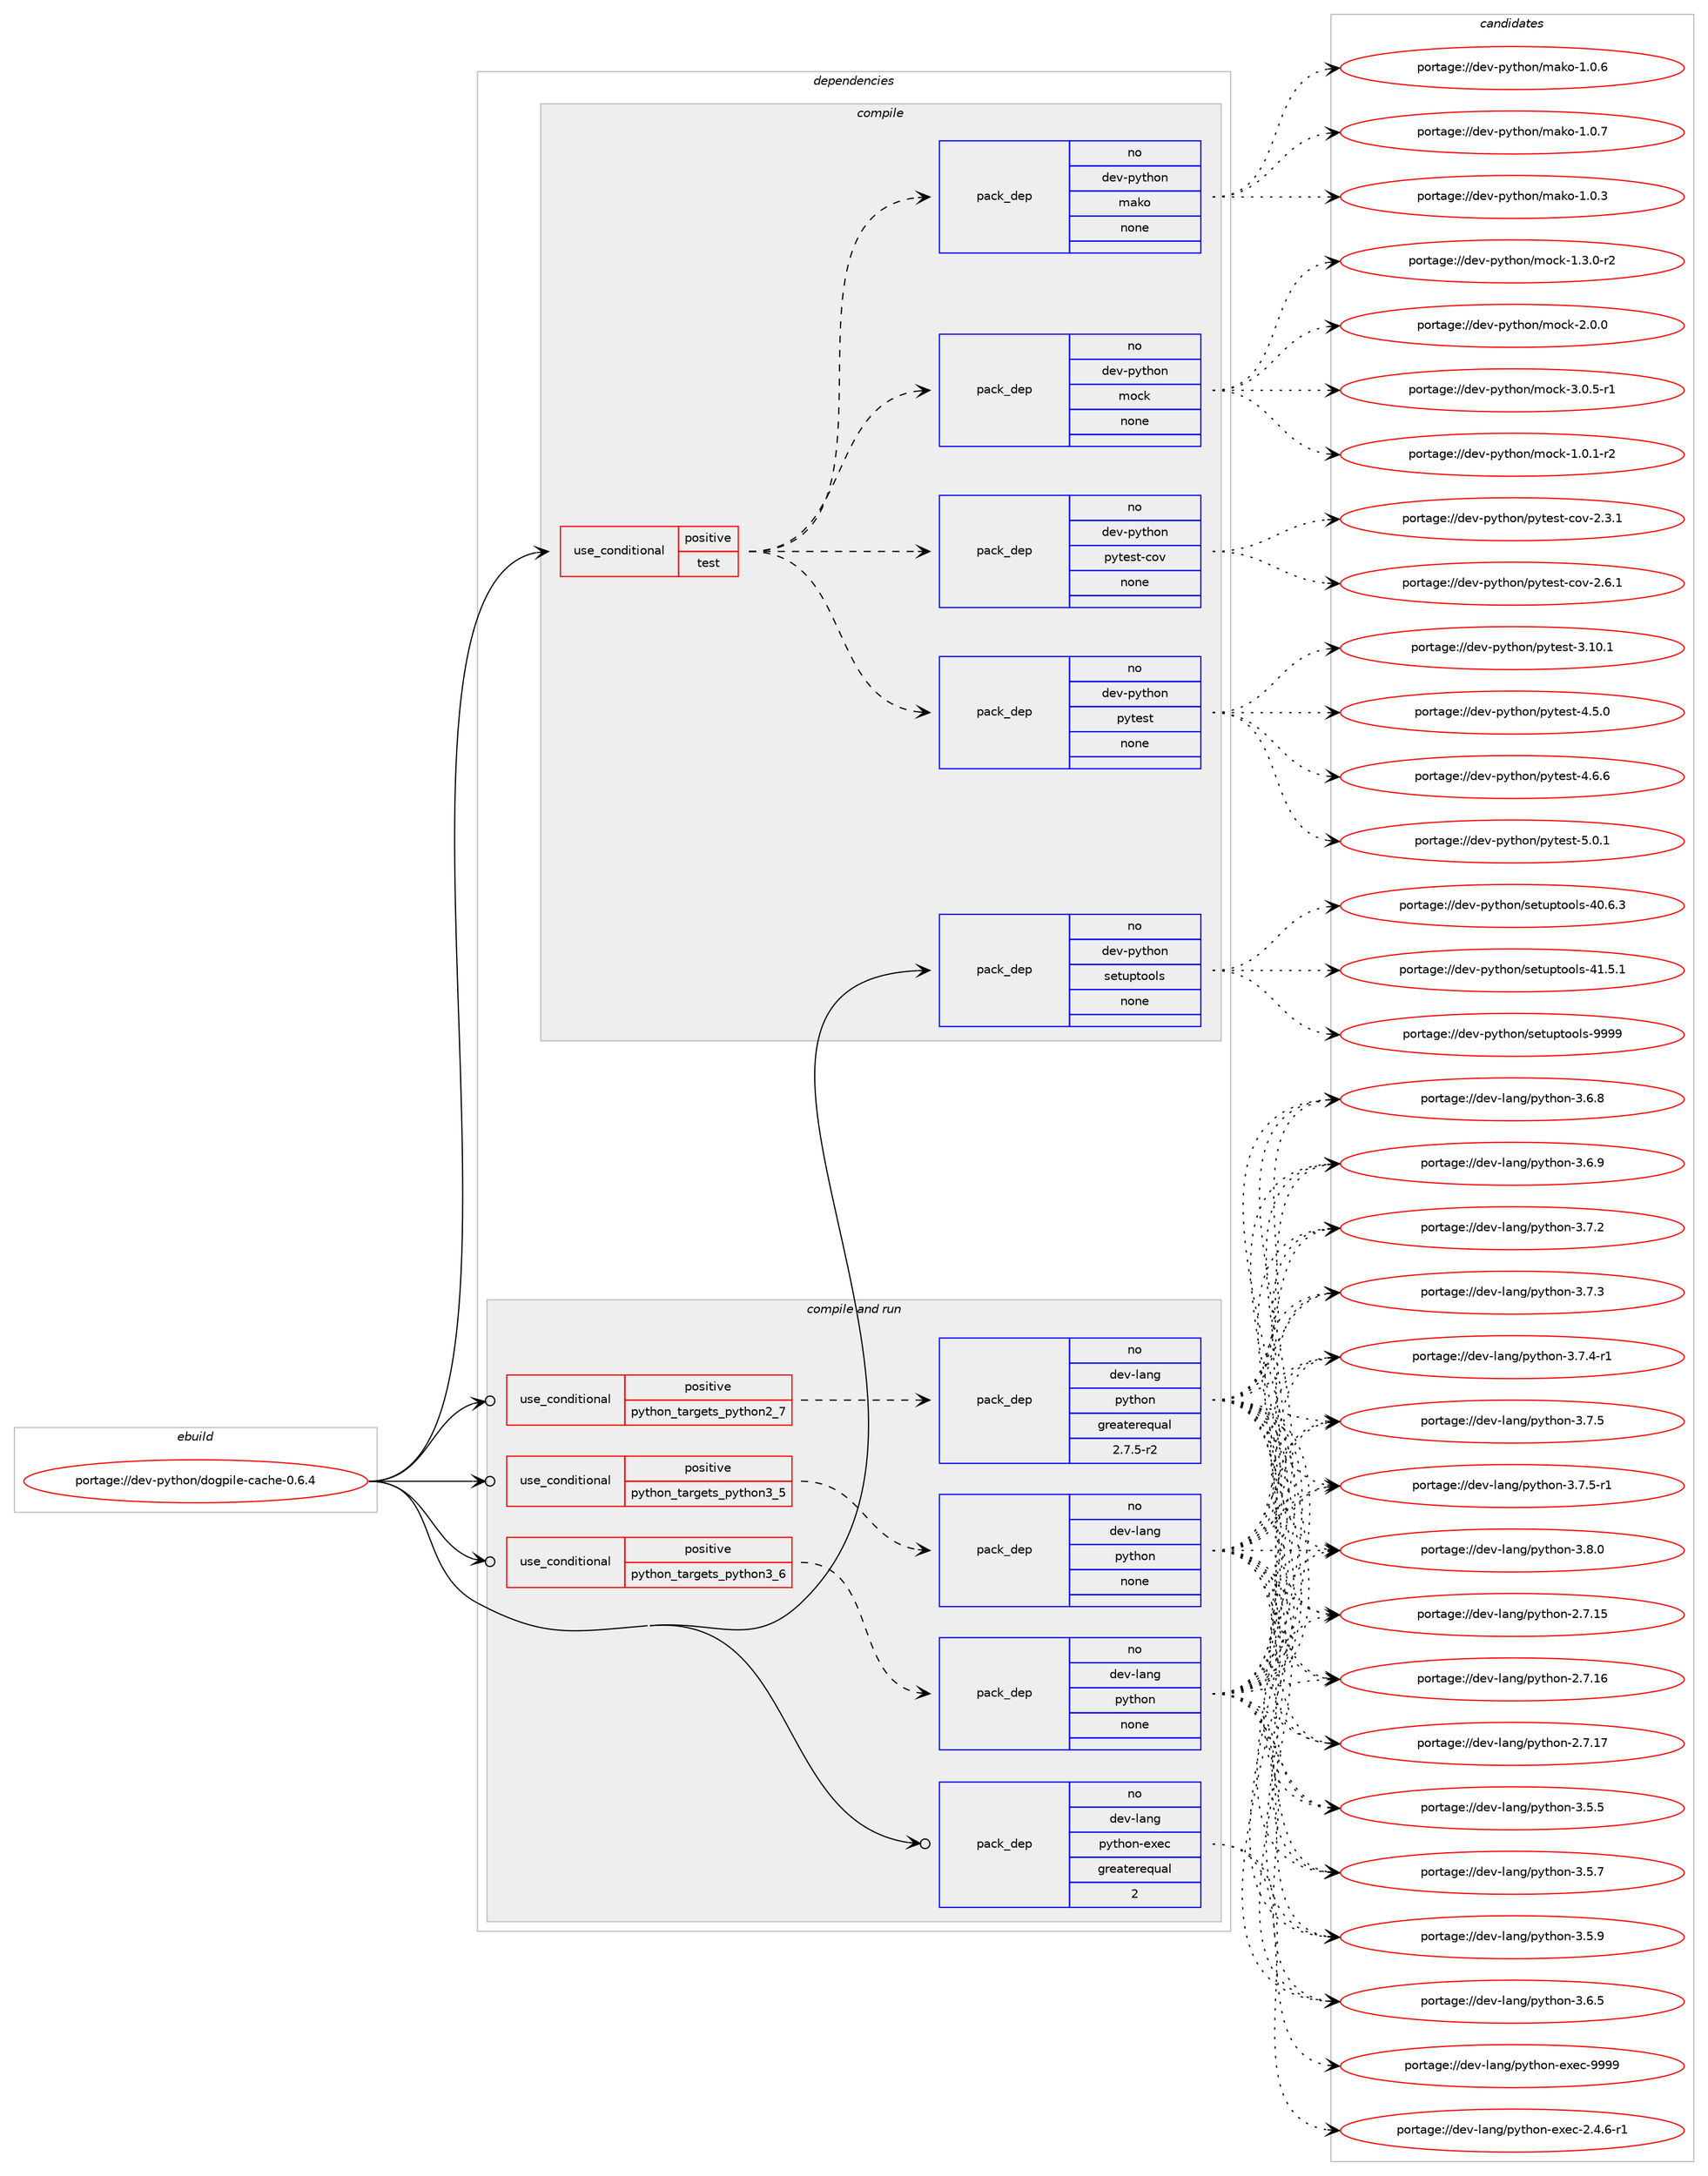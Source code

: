 digraph prolog {

# *************
# Graph options
# *************

newrank=true;
concentrate=true;
compound=true;
graph [rankdir=LR,fontname=Helvetica,fontsize=10,ranksep=1.5];#, ranksep=2.5, nodesep=0.2];
edge  [arrowhead=vee];
node  [fontname=Helvetica,fontsize=10];

# **********
# The ebuild
# **********

subgraph cluster_leftcol {
color=gray;
rank=same;
label=<<i>ebuild</i>>;
id [label="portage://dev-python/dogpile-cache-0.6.4", color=red, width=4, href="../dev-python/dogpile-cache-0.6.4.svg"];
}

# ****************
# The dependencies
# ****************

subgraph cluster_midcol {
color=gray;
label=<<i>dependencies</i>>;
subgraph cluster_compile {
fillcolor="#eeeeee";
style=filled;
label=<<i>compile</i>>;
subgraph cond28008 {
dependency137447 [label=<<TABLE BORDER="0" CELLBORDER="1" CELLSPACING="0" CELLPADDING="4"><TR><TD ROWSPAN="3" CELLPADDING="10">use_conditional</TD></TR><TR><TD>positive</TD></TR><TR><TD>test</TD></TR></TABLE>>, shape=none, color=red];
subgraph pack106122 {
dependency137448 [label=<<TABLE BORDER="0" CELLBORDER="1" CELLSPACING="0" CELLPADDING="4" WIDTH="220"><TR><TD ROWSPAN="6" CELLPADDING="30">pack_dep</TD></TR><TR><TD WIDTH="110">no</TD></TR><TR><TD>dev-python</TD></TR><TR><TD>pytest</TD></TR><TR><TD>none</TD></TR><TR><TD></TD></TR></TABLE>>, shape=none, color=blue];
}
dependency137447:e -> dependency137448:w [weight=20,style="dashed",arrowhead="vee"];
subgraph pack106123 {
dependency137449 [label=<<TABLE BORDER="0" CELLBORDER="1" CELLSPACING="0" CELLPADDING="4" WIDTH="220"><TR><TD ROWSPAN="6" CELLPADDING="30">pack_dep</TD></TR><TR><TD WIDTH="110">no</TD></TR><TR><TD>dev-python</TD></TR><TR><TD>pytest-cov</TD></TR><TR><TD>none</TD></TR><TR><TD></TD></TR></TABLE>>, shape=none, color=blue];
}
dependency137447:e -> dependency137449:w [weight=20,style="dashed",arrowhead="vee"];
subgraph pack106124 {
dependency137450 [label=<<TABLE BORDER="0" CELLBORDER="1" CELLSPACING="0" CELLPADDING="4" WIDTH="220"><TR><TD ROWSPAN="6" CELLPADDING="30">pack_dep</TD></TR><TR><TD WIDTH="110">no</TD></TR><TR><TD>dev-python</TD></TR><TR><TD>mock</TD></TR><TR><TD>none</TD></TR><TR><TD></TD></TR></TABLE>>, shape=none, color=blue];
}
dependency137447:e -> dependency137450:w [weight=20,style="dashed",arrowhead="vee"];
subgraph pack106125 {
dependency137451 [label=<<TABLE BORDER="0" CELLBORDER="1" CELLSPACING="0" CELLPADDING="4" WIDTH="220"><TR><TD ROWSPAN="6" CELLPADDING="30">pack_dep</TD></TR><TR><TD WIDTH="110">no</TD></TR><TR><TD>dev-python</TD></TR><TR><TD>mako</TD></TR><TR><TD>none</TD></TR><TR><TD></TD></TR></TABLE>>, shape=none, color=blue];
}
dependency137447:e -> dependency137451:w [weight=20,style="dashed",arrowhead="vee"];
}
id:e -> dependency137447:w [weight=20,style="solid",arrowhead="vee"];
subgraph pack106126 {
dependency137452 [label=<<TABLE BORDER="0" CELLBORDER="1" CELLSPACING="0" CELLPADDING="4" WIDTH="220"><TR><TD ROWSPAN="6" CELLPADDING="30">pack_dep</TD></TR><TR><TD WIDTH="110">no</TD></TR><TR><TD>dev-python</TD></TR><TR><TD>setuptools</TD></TR><TR><TD>none</TD></TR><TR><TD></TD></TR></TABLE>>, shape=none, color=blue];
}
id:e -> dependency137452:w [weight=20,style="solid",arrowhead="vee"];
}
subgraph cluster_compileandrun {
fillcolor="#eeeeee";
style=filled;
label=<<i>compile and run</i>>;
subgraph cond28009 {
dependency137453 [label=<<TABLE BORDER="0" CELLBORDER="1" CELLSPACING="0" CELLPADDING="4"><TR><TD ROWSPAN="3" CELLPADDING="10">use_conditional</TD></TR><TR><TD>positive</TD></TR><TR><TD>python_targets_python2_7</TD></TR></TABLE>>, shape=none, color=red];
subgraph pack106127 {
dependency137454 [label=<<TABLE BORDER="0" CELLBORDER="1" CELLSPACING="0" CELLPADDING="4" WIDTH="220"><TR><TD ROWSPAN="6" CELLPADDING="30">pack_dep</TD></TR><TR><TD WIDTH="110">no</TD></TR><TR><TD>dev-lang</TD></TR><TR><TD>python</TD></TR><TR><TD>greaterequal</TD></TR><TR><TD>2.7.5-r2</TD></TR></TABLE>>, shape=none, color=blue];
}
dependency137453:e -> dependency137454:w [weight=20,style="dashed",arrowhead="vee"];
}
id:e -> dependency137453:w [weight=20,style="solid",arrowhead="odotvee"];
subgraph cond28010 {
dependency137455 [label=<<TABLE BORDER="0" CELLBORDER="1" CELLSPACING="0" CELLPADDING="4"><TR><TD ROWSPAN="3" CELLPADDING="10">use_conditional</TD></TR><TR><TD>positive</TD></TR><TR><TD>python_targets_python3_5</TD></TR></TABLE>>, shape=none, color=red];
subgraph pack106128 {
dependency137456 [label=<<TABLE BORDER="0" CELLBORDER="1" CELLSPACING="0" CELLPADDING="4" WIDTH="220"><TR><TD ROWSPAN="6" CELLPADDING="30">pack_dep</TD></TR><TR><TD WIDTH="110">no</TD></TR><TR><TD>dev-lang</TD></TR><TR><TD>python</TD></TR><TR><TD>none</TD></TR><TR><TD></TD></TR></TABLE>>, shape=none, color=blue];
}
dependency137455:e -> dependency137456:w [weight=20,style="dashed",arrowhead="vee"];
}
id:e -> dependency137455:w [weight=20,style="solid",arrowhead="odotvee"];
subgraph cond28011 {
dependency137457 [label=<<TABLE BORDER="0" CELLBORDER="1" CELLSPACING="0" CELLPADDING="4"><TR><TD ROWSPAN="3" CELLPADDING="10">use_conditional</TD></TR><TR><TD>positive</TD></TR><TR><TD>python_targets_python3_6</TD></TR></TABLE>>, shape=none, color=red];
subgraph pack106129 {
dependency137458 [label=<<TABLE BORDER="0" CELLBORDER="1" CELLSPACING="0" CELLPADDING="4" WIDTH="220"><TR><TD ROWSPAN="6" CELLPADDING="30">pack_dep</TD></TR><TR><TD WIDTH="110">no</TD></TR><TR><TD>dev-lang</TD></TR><TR><TD>python</TD></TR><TR><TD>none</TD></TR><TR><TD></TD></TR></TABLE>>, shape=none, color=blue];
}
dependency137457:e -> dependency137458:w [weight=20,style="dashed",arrowhead="vee"];
}
id:e -> dependency137457:w [weight=20,style="solid",arrowhead="odotvee"];
subgraph pack106130 {
dependency137459 [label=<<TABLE BORDER="0" CELLBORDER="1" CELLSPACING="0" CELLPADDING="4" WIDTH="220"><TR><TD ROWSPAN="6" CELLPADDING="30">pack_dep</TD></TR><TR><TD WIDTH="110">no</TD></TR><TR><TD>dev-lang</TD></TR><TR><TD>python-exec</TD></TR><TR><TD>greaterequal</TD></TR><TR><TD>2</TD></TR></TABLE>>, shape=none, color=blue];
}
id:e -> dependency137459:w [weight=20,style="solid",arrowhead="odotvee"];
}
subgraph cluster_run {
fillcolor="#eeeeee";
style=filled;
label=<<i>run</i>>;
}
}

# **************
# The candidates
# **************

subgraph cluster_choices {
rank=same;
color=gray;
label=<<i>candidates</i>>;

subgraph choice106122 {
color=black;
nodesep=1;
choiceportage100101118451121211161041111104711212111610111511645514649484649 [label="portage://dev-python/pytest-3.10.1", color=red, width=4,href="../dev-python/pytest-3.10.1.svg"];
choiceportage1001011184511212111610411111047112121116101115116455246534648 [label="portage://dev-python/pytest-4.5.0", color=red, width=4,href="../dev-python/pytest-4.5.0.svg"];
choiceportage1001011184511212111610411111047112121116101115116455246544654 [label="portage://dev-python/pytest-4.6.6", color=red, width=4,href="../dev-python/pytest-4.6.6.svg"];
choiceportage1001011184511212111610411111047112121116101115116455346484649 [label="portage://dev-python/pytest-5.0.1", color=red, width=4,href="../dev-python/pytest-5.0.1.svg"];
dependency137448:e -> choiceportage100101118451121211161041111104711212111610111511645514649484649:w [style=dotted,weight="100"];
dependency137448:e -> choiceportage1001011184511212111610411111047112121116101115116455246534648:w [style=dotted,weight="100"];
dependency137448:e -> choiceportage1001011184511212111610411111047112121116101115116455246544654:w [style=dotted,weight="100"];
dependency137448:e -> choiceportage1001011184511212111610411111047112121116101115116455346484649:w [style=dotted,weight="100"];
}
subgraph choice106123 {
color=black;
nodesep=1;
choiceportage10010111845112121116104111110471121211161011151164599111118455046514649 [label="portage://dev-python/pytest-cov-2.3.1", color=red, width=4,href="../dev-python/pytest-cov-2.3.1.svg"];
choiceportage10010111845112121116104111110471121211161011151164599111118455046544649 [label="portage://dev-python/pytest-cov-2.6.1", color=red, width=4,href="../dev-python/pytest-cov-2.6.1.svg"];
dependency137449:e -> choiceportage10010111845112121116104111110471121211161011151164599111118455046514649:w [style=dotted,weight="100"];
dependency137449:e -> choiceportage10010111845112121116104111110471121211161011151164599111118455046544649:w [style=dotted,weight="100"];
}
subgraph choice106124 {
color=black;
nodesep=1;
choiceportage1001011184511212111610411111047109111991074549464846494511450 [label="portage://dev-python/mock-1.0.1-r2", color=red, width=4,href="../dev-python/mock-1.0.1-r2.svg"];
choiceportage1001011184511212111610411111047109111991074549465146484511450 [label="portage://dev-python/mock-1.3.0-r2", color=red, width=4,href="../dev-python/mock-1.3.0-r2.svg"];
choiceportage100101118451121211161041111104710911199107455046484648 [label="portage://dev-python/mock-2.0.0", color=red, width=4,href="../dev-python/mock-2.0.0.svg"];
choiceportage1001011184511212111610411111047109111991074551464846534511449 [label="portage://dev-python/mock-3.0.5-r1", color=red, width=4,href="../dev-python/mock-3.0.5-r1.svg"];
dependency137450:e -> choiceportage1001011184511212111610411111047109111991074549464846494511450:w [style=dotted,weight="100"];
dependency137450:e -> choiceportage1001011184511212111610411111047109111991074549465146484511450:w [style=dotted,weight="100"];
dependency137450:e -> choiceportage100101118451121211161041111104710911199107455046484648:w [style=dotted,weight="100"];
dependency137450:e -> choiceportage1001011184511212111610411111047109111991074551464846534511449:w [style=dotted,weight="100"];
}
subgraph choice106125 {
color=black;
nodesep=1;
choiceportage100101118451121211161041111104710997107111454946484651 [label="portage://dev-python/mako-1.0.3", color=red, width=4,href="../dev-python/mako-1.0.3.svg"];
choiceportage100101118451121211161041111104710997107111454946484654 [label="portage://dev-python/mako-1.0.6", color=red, width=4,href="../dev-python/mako-1.0.6.svg"];
choiceportage100101118451121211161041111104710997107111454946484655 [label="portage://dev-python/mako-1.0.7", color=red, width=4,href="../dev-python/mako-1.0.7.svg"];
dependency137451:e -> choiceportage100101118451121211161041111104710997107111454946484651:w [style=dotted,weight="100"];
dependency137451:e -> choiceportage100101118451121211161041111104710997107111454946484654:w [style=dotted,weight="100"];
dependency137451:e -> choiceportage100101118451121211161041111104710997107111454946484655:w [style=dotted,weight="100"];
}
subgraph choice106126 {
color=black;
nodesep=1;
choiceportage100101118451121211161041111104711510111611711211611111110811545524846544651 [label="portage://dev-python/setuptools-40.6.3", color=red, width=4,href="../dev-python/setuptools-40.6.3.svg"];
choiceportage100101118451121211161041111104711510111611711211611111110811545524946534649 [label="portage://dev-python/setuptools-41.5.1", color=red, width=4,href="../dev-python/setuptools-41.5.1.svg"];
choiceportage10010111845112121116104111110471151011161171121161111111081154557575757 [label="portage://dev-python/setuptools-9999", color=red, width=4,href="../dev-python/setuptools-9999.svg"];
dependency137452:e -> choiceportage100101118451121211161041111104711510111611711211611111110811545524846544651:w [style=dotted,weight="100"];
dependency137452:e -> choiceportage100101118451121211161041111104711510111611711211611111110811545524946534649:w [style=dotted,weight="100"];
dependency137452:e -> choiceportage10010111845112121116104111110471151011161171121161111111081154557575757:w [style=dotted,weight="100"];
}
subgraph choice106127 {
color=black;
nodesep=1;
choiceportage10010111845108971101034711212111610411111045504655464953 [label="portage://dev-lang/python-2.7.15", color=red, width=4,href="../dev-lang/python-2.7.15.svg"];
choiceportage10010111845108971101034711212111610411111045504655464954 [label="portage://dev-lang/python-2.7.16", color=red, width=4,href="../dev-lang/python-2.7.16.svg"];
choiceportage10010111845108971101034711212111610411111045504655464955 [label="portage://dev-lang/python-2.7.17", color=red, width=4,href="../dev-lang/python-2.7.17.svg"];
choiceportage100101118451089711010347112121116104111110455146534653 [label="portage://dev-lang/python-3.5.5", color=red, width=4,href="../dev-lang/python-3.5.5.svg"];
choiceportage100101118451089711010347112121116104111110455146534655 [label="portage://dev-lang/python-3.5.7", color=red, width=4,href="../dev-lang/python-3.5.7.svg"];
choiceportage100101118451089711010347112121116104111110455146534657 [label="portage://dev-lang/python-3.5.9", color=red, width=4,href="../dev-lang/python-3.5.9.svg"];
choiceportage100101118451089711010347112121116104111110455146544653 [label="portage://dev-lang/python-3.6.5", color=red, width=4,href="../dev-lang/python-3.6.5.svg"];
choiceportage100101118451089711010347112121116104111110455146544656 [label="portage://dev-lang/python-3.6.8", color=red, width=4,href="../dev-lang/python-3.6.8.svg"];
choiceportage100101118451089711010347112121116104111110455146544657 [label="portage://dev-lang/python-3.6.9", color=red, width=4,href="../dev-lang/python-3.6.9.svg"];
choiceportage100101118451089711010347112121116104111110455146554650 [label="portage://dev-lang/python-3.7.2", color=red, width=4,href="../dev-lang/python-3.7.2.svg"];
choiceportage100101118451089711010347112121116104111110455146554651 [label="portage://dev-lang/python-3.7.3", color=red, width=4,href="../dev-lang/python-3.7.3.svg"];
choiceportage1001011184510897110103471121211161041111104551465546524511449 [label="portage://dev-lang/python-3.7.4-r1", color=red, width=4,href="../dev-lang/python-3.7.4-r1.svg"];
choiceportage100101118451089711010347112121116104111110455146554653 [label="portage://dev-lang/python-3.7.5", color=red, width=4,href="../dev-lang/python-3.7.5.svg"];
choiceportage1001011184510897110103471121211161041111104551465546534511449 [label="portage://dev-lang/python-3.7.5-r1", color=red, width=4,href="../dev-lang/python-3.7.5-r1.svg"];
choiceportage100101118451089711010347112121116104111110455146564648 [label="portage://dev-lang/python-3.8.0", color=red, width=4,href="../dev-lang/python-3.8.0.svg"];
dependency137454:e -> choiceportage10010111845108971101034711212111610411111045504655464953:w [style=dotted,weight="100"];
dependency137454:e -> choiceportage10010111845108971101034711212111610411111045504655464954:w [style=dotted,weight="100"];
dependency137454:e -> choiceportage10010111845108971101034711212111610411111045504655464955:w [style=dotted,weight="100"];
dependency137454:e -> choiceportage100101118451089711010347112121116104111110455146534653:w [style=dotted,weight="100"];
dependency137454:e -> choiceportage100101118451089711010347112121116104111110455146534655:w [style=dotted,weight="100"];
dependency137454:e -> choiceportage100101118451089711010347112121116104111110455146534657:w [style=dotted,weight="100"];
dependency137454:e -> choiceportage100101118451089711010347112121116104111110455146544653:w [style=dotted,weight="100"];
dependency137454:e -> choiceportage100101118451089711010347112121116104111110455146544656:w [style=dotted,weight="100"];
dependency137454:e -> choiceportage100101118451089711010347112121116104111110455146544657:w [style=dotted,weight="100"];
dependency137454:e -> choiceportage100101118451089711010347112121116104111110455146554650:w [style=dotted,weight="100"];
dependency137454:e -> choiceportage100101118451089711010347112121116104111110455146554651:w [style=dotted,weight="100"];
dependency137454:e -> choiceportage1001011184510897110103471121211161041111104551465546524511449:w [style=dotted,weight="100"];
dependency137454:e -> choiceportage100101118451089711010347112121116104111110455146554653:w [style=dotted,weight="100"];
dependency137454:e -> choiceportage1001011184510897110103471121211161041111104551465546534511449:w [style=dotted,weight="100"];
dependency137454:e -> choiceportage100101118451089711010347112121116104111110455146564648:w [style=dotted,weight="100"];
}
subgraph choice106128 {
color=black;
nodesep=1;
choiceportage10010111845108971101034711212111610411111045504655464953 [label="portage://dev-lang/python-2.7.15", color=red, width=4,href="../dev-lang/python-2.7.15.svg"];
choiceportage10010111845108971101034711212111610411111045504655464954 [label="portage://dev-lang/python-2.7.16", color=red, width=4,href="../dev-lang/python-2.7.16.svg"];
choiceportage10010111845108971101034711212111610411111045504655464955 [label="portage://dev-lang/python-2.7.17", color=red, width=4,href="../dev-lang/python-2.7.17.svg"];
choiceportage100101118451089711010347112121116104111110455146534653 [label="portage://dev-lang/python-3.5.5", color=red, width=4,href="../dev-lang/python-3.5.5.svg"];
choiceportage100101118451089711010347112121116104111110455146534655 [label="portage://dev-lang/python-3.5.7", color=red, width=4,href="../dev-lang/python-3.5.7.svg"];
choiceportage100101118451089711010347112121116104111110455146534657 [label="portage://dev-lang/python-3.5.9", color=red, width=4,href="../dev-lang/python-3.5.9.svg"];
choiceportage100101118451089711010347112121116104111110455146544653 [label="portage://dev-lang/python-3.6.5", color=red, width=4,href="../dev-lang/python-3.6.5.svg"];
choiceportage100101118451089711010347112121116104111110455146544656 [label="portage://dev-lang/python-3.6.8", color=red, width=4,href="../dev-lang/python-3.6.8.svg"];
choiceportage100101118451089711010347112121116104111110455146544657 [label="portage://dev-lang/python-3.6.9", color=red, width=4,href="../dev-lang/python-3.6.9.svg"];
choiceportage100101118451089711010347112121116104111110455146554650 [label="portage://dev-lang/python-3.7.2", color=red, width=4,href="../dev-lang/python-3.7.2.svg"];
choiceportage100101118451089711010347112121116104111110455146554651 [label="portage://dev-lang/python-3.7.3", color=red, width=4,href="../dev-lang/python-3.7.3.svg"];
choiceportage1001011184510897110103471121211161041111104551465546524511449 [label="portage://dev-lang/python-3.7.4-r1", color=red, width=4,href="../dev-lang/python-3.7.4-r1.svg"];
choiceportage100101118451089711010347112121116104111110455146554653 [label="portage://dev-lang/python-3.7.5", color=red, width=4,href="../dev-lang/python-3.7.5.svg"];
choiceportage1001011184510897110103471121211161041111104551465546534511449 [label="portage://dev-lang/python-3.7.5-r1", color=red, width=4,href="../dev-lang/python-3.7.5-r1.svg"];
choiceportage100101118451089711010347112121116104111110455146564648 [label="portage://dev-lang/python-3.8.0", color=red, width=4,href="../dev-lang/python-3.8.0.svg"];
dependency137456:e -> choiceportage10010111845108971101034711212111610411111045504655464953:w [style=dotted,weight="100"];
dependency137456:e -> choiceportage10010111845108971101034711212111610411111045504655464954:w [style=dotted,weight="100"];
dependency137456:e -> choiceportage10010111845108971101034711212111610411111045504655464955:w [style=dotted,weight="100"];
dependency137456:e -> choiceportage100101118451089711010347112121116104111110455146534653:w [style=dotted,weight="100"];
dependency137456:e -> choiceportage100101118451089711010347112121116104111110455146534655:w [style=dotted,weight="100"];
dependency137456:e -> choiceportage100101118451089711010347112121116104111110455146534657:w [style=dotted,weight="100"];
dependency137456:e -> choiceportage100101118451089711010347112121116104111110455146544653:w [style=dotted,weight="100"];
dependency137456:e -> choiceportage100101118451089711010347112121116104111110455146544656:w [style=dotted,weight="100"];
dependency137456:e -> choiceportage100101118451089711010347112121116104111110455146544657:w [style=dotted,weight="100"];
dependency137456:e -> choiceportage100101118451089711010347112121116104111110455146554650:w [style=dotted,weight="100"];
dependency137456:e -> choiceportage100101118451089711010347112121116104111110455146554651:w [style=dotted,weight="100"];
dependency137456:e -> choiceportage1001011184510897110103471121211161041111104551465546524511449:w [style=dotted,weight="100"];
dependency137456:e -> choiceportage100101118451089711010347112121116104111110455146554653:w [style=dotted,weight="100"];
dependency137456:e -> choiceportage1001011184510897110103471121211161041111104551465546534511449:w [style=dotted,weight="100"];
dependency137456:e -> choiceportage100101118451089711010347112121116104111110455146564648:w [style=dotted,weight="100"];
}
subgraph choice106129 {
color=black;
nodesep=1;
choiceportage10010111845108971101034711212111610411111045504655464953 [label="portage://dev-lang/python-2.7.15", color=red, width=4,href="../dev-lang/python-2.7.15.svg"];
choiceportage10010111845108971101034711212111610411111045504655464954 [label="portage://dev-lang/python-2.7.16", color=red, width=4,href="../dev-lang/python-2.7.16.svg"];
choiceportage10010111845108971101034711212111610411111045504655464955 [label="portage://dev-lang/python-2.7.17", color=red, width=4,href="../dev-lang/python-2.7.17.svg"];
choiceportage100101118451089711010347112121116104111110455146534653 [label="portage://dev-lang/python-3.5.5", color=red, width=4,href="../dev-lang/python-3.5.5.svg"];
choiceportage100101118451089711010347112121116104111110455146534655 [label="portage://dev-lang/python-3.5.7", color=red, width=4,href="../dev-lang/python-3.5.7.svg"];
choiceportage100101118451089711010347112121116104111110455146534657 [label="portage://dev-lang/python-3.5.9", color=red, width=4,href="../dev-lang/python-3.5.9.svg"];
choiceportage100101118451089711010347112121116104111110455146544653 [label="portage://dev-lang/python-3.6.5", color=red, width=4,href="../dev-lang/python-3.6.5.svg"];
choiceportage100101118451089711010347112121116104111110455146544656 [label="portage://dev-lang/python-3.6.8", color=red, width=4,href="../dev-lang/python-3.6.8.svg"];
choiceportage100101118451089711010347112121116104111110455146544657 [label="portage://dev-lang/python-3.6.9", color=red, width=4,href="../dev-lang/python-3.6.9.svg"];
choiceportage100101118451089711010347112121116104111110455146554650 [label="portage://dev-lang/python-3.7.2", color=red, width=4,href="../dev-lang/python-3.7.2.svg"];
choiceportage100101118451089711010347112121116104111110455146554651 [label="portage://dev-lang/python-3.7.3", color=red, width=4,href="../dev-lang/python-3.7.3.svg"];
choiceportage1001011184510897110103471121211161041111104551465546524511449 [label="portage://dev-lang/python-3.7.4-r1", color=red, width=4,href="../dev-lang/python-3.7.4-r1.svg"];
choiceportage100101118451089711010347112121116104111110455146554653 [label="portage://dev-lang/python-3.7.5", color=red, width=4,href="../dev-lang/python-3.7.5.svg"];
choiceportage1001011184510897110103471121211161041111104551465546534511449 [label="portage://dev-lang/python-3.7.5-r1", color=red, width=4,href="../dev-lang/python-3.7.5-r1.svg"];
choiceportage100101118451089711010347112121116104111110455146564648 [label="portage://dev-lang/python-3.8.0", color=red, width=4,href="../dev-lang/python-3.8.0.svg"];
dependency137458:e -> choiceportage10010111845108971101034711212111610411111045504655464953:w [style=dotted,weight="100"];
dependency137458:e -> choiceportage10010111845108971101034711212111610411111045504655464954:w [style=dotted,weight="100"];
dependency137458:e -> choiceportage10010111845108971101034711212111610411111045504655464955:w [style=dotted,weight="100"];
dependency137458:e -> choiceportage100101118451089711010347112121116104111110455146534653:w [style=dotted,weight="100"];
dependency137458:e -> choiceportage100101118451089711010347112121116104111110455146534655:w [style=dotted,weight="100"];
dependency137458:e -> choiceportage100101118451089711010347112121116104111110455146534657:w [style=dotted,weight="100"];
dependency137458:e -> choiceportage100101118451089711010347112121116104111110455146544653:w [style=dotted,weight="100"];
dependency137458:e -> choiceportage100101118451089711010347112121116104111110455146544656:w [style=dotted,weight="100"];
dependency137458:e -> choiceportage100101118451089711010347112121116104111110455146544657:w [style=dotted,weight="100"];
dependency137458:e -> choiceportage100101118451089711010347112121116104111110455146554650:w [style=dotted,weight="100"];
dependency137458:e -> choiceportage100101118451089711010347112121116104111110455146554651:w [style=dotted,weight="100"];
dependency137458:e -> choiceportage1001011184510897110103471121211161041111104551465546524511449:w [style=dotted,weight="100"];
dependency137458:e -> choiceportage100101118451089711010347112121116104111110455146554653:w [style=dotted,weight="100"];
dependency137458:e -> choiceportage1001011184510897110103471121211161041111104551465546534511449:w [style=dotted,weight="100"];
dependency137458:e -> choiceportage100101118451089711010347112121116104111110455146564648:w [style=dotted,weight="100"];
}
subgraph choice106130 {
color=black;
nodesep=1;
choiceportage10010111845108971101034711212111610411111045101120101994550465246544511449 [label="portage://dev-lang/python-exec-2.4.6-r1", color=red, width=4,href="../dev-lang/python-exec-2.4.6-r1.svg"];
choiceportage10010111845108971101034711212111610411111045101120101994557575757 [label="portage://dev-lang/python-exec-9999", color=red, width=4,href="../dev-lang/python-exec-9999.svg"];
dependency137459:e -> choiceportage10010111845108971101034711212111610411111045101120101994550465246544511449:w [style=dotted,weight="100"];
dependency137459:e -> choiceportage10010111845108971101034711212111610411111045101120101994557575757:w [style=dotted,weight="100"];
}
}

}

